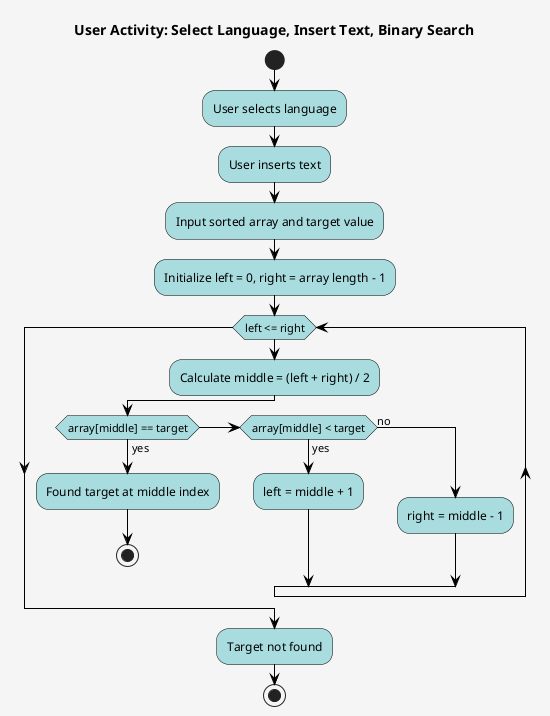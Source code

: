 @startuml user-activity

title User Activity: Select Language, Insert Text, Binary Search

skinparam backgroundColor #F5F5F5
skinparam ActivityBackgroundColor #A9DCDF
skinparam ActivityBorderColor #000000
skinparam ActivityDiamondBackgroundColor #A9DCDF
skinparam ActivityDiamondBorderColor #000000
skinparam ArrowColor #000000
skinparam NoteBorderColor #000000
skinparam NoteBackgroundColor #A9DCDF

' Custom fonts and colors
skinparam {
    FontName Arial
    FontSize 12
    ArrowFontSize 11
}

start

:User selects language;
:User inserts text;

:Input sorted array and target value;
:Initialize left = 0, right = array length - 1;

while (left <= right)
  :Calculate middle = (left + right) / 2;
  
  if (array[middle] == target) then (yes)
    :Found target at middle index;
    stop
  elseif (array[middle] < target) then (yes)
    :left = middle + 1;
  else (no)
    :right = middle - 1;
  endif
endwhile

:Target not found;

stop

@enduml